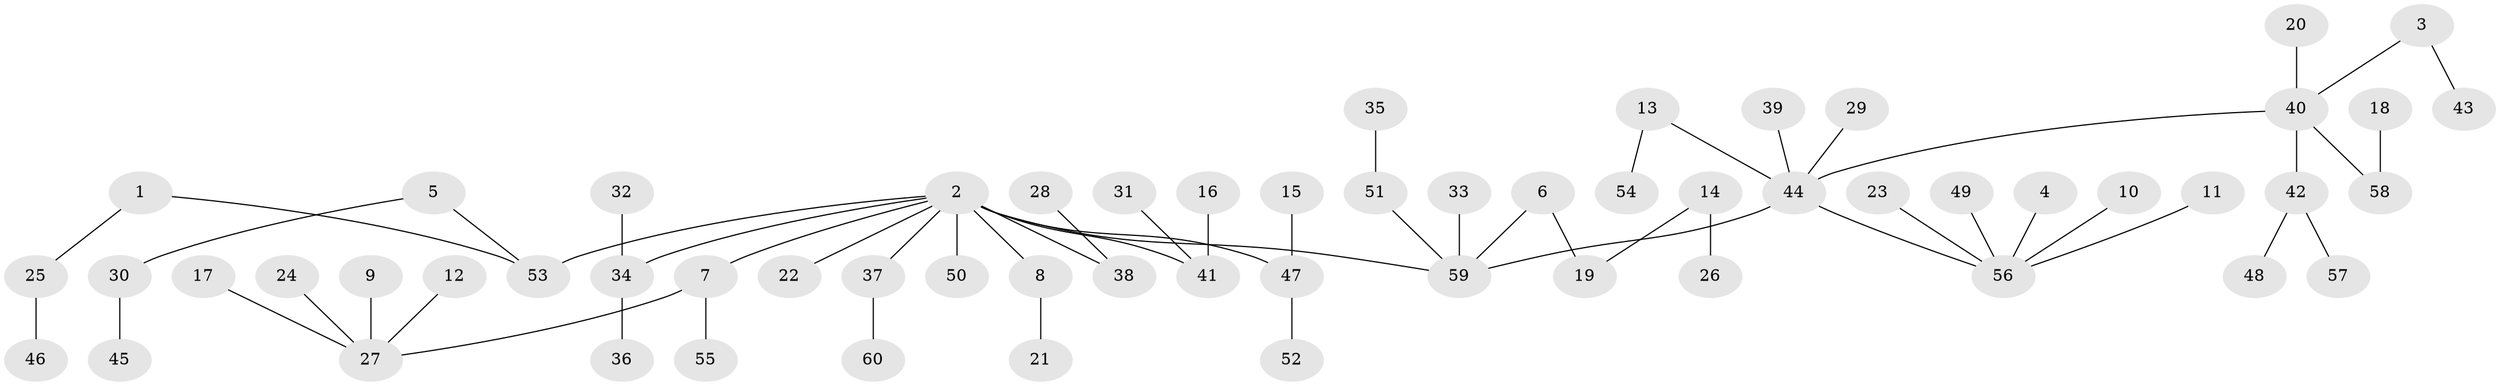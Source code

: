 // original degree distribution, {5: 0.01680672268907563, 6: 0.04201680672268908, 2: 0.2605042016806723, 4: 0.04201680672268908, 3: 0.15966386554621848, 1: 0.4789915966386555}
// Generated by graph-tools (version 1.1) at 2025/50/03/09/25 03:50:25]
// undirected, 60 vertices, 59 edges
graph export_dot {
graph [start="1"]
  node [color=gray90,style=filled];
  1;
  2;
  3;
  4;
  5;
  6;
  7;
  8;
  9;
  10;
  11;
  12;
  13;
  14;
  15;
  16;
  17;
  18;
  19;
  20;
  21;
  22;
  23;
  24;
  25;
  26;
  27;
  28;
  29;
  30;
  31;
  32;
  33;
  34;
  35;
  36;
  37;
  38;
  39;
  40;
  41;
  42;
  43;
  44;
  45;
  46;
  47;
  48;
  49;
  50;
  51;
  52;
  53;
  54;
  55;
  56;
  57;
  58;
  59;
  60;
  1 -- 25 [weight=1.0];
  1 -- 53 [weight=1.0];
  2 -- 7 [weight=1.0];
  2 -- 8 [weight=1.0];
  2 -- 22 [weight=1.0];
  2 -- 34 [weight=1.0];
  2 -- 37 [weight=1.0];
  2 -- 38 [weight=1.0];
  2 -- 41 [weight=1.0];
  2 -- 47 [weight=1.0];
  2 -- 50 [weight=1.0];
  2 -- 53 [weight=1.0];
  2 -- 59 [weight=1.0];
  3 -- 40 [weight=1.0];
  3 -- 43 [weight=1.0];
  4 -- 56 [weight=1.0];
  5 -- 30 [weight=1.0];
  5 -- 53 [weight=1.0];
  6 -- 19 [weight=1.0];
  6 -- 59 [weight=1.0];
  7 -- 27 [weight=1.0];
  7 -- 55 [weight=1.0];
  8 -- 21 [weight=1.0];
  9 -- 27 [weight=1.0];
  10 -- 56 [weight=1.0];
  11 -- 56 [weight=1.0];
  12 -- 27 [weight=1.0];
  13 -- 44 [weight=1.0];
  13 -- 54 [weight=1.0];
  14 -- 19 [weight=1.0];
  14 -- 26 [weight=1.0];
  15 -- 47 [weight=1.0];
  16 -- 41 [weight=1.0];
  17 -- 27 [weight=1.0];
  18 -- 58 [weight=1.0];
  20 -- 40 [weight=1.0];
  23 -- 56 [weight=1.0];
  24 -- 27 [weight=1.0];
  25 -- 46 [weight=1.0];
  28 -- 38 [weight=1.0];
  29 -- 44 [weight=1.0];
  30 -- 45 [weight=1.0];
  31 -- 41 [weight=1.0];
  32 -- 34 [weight=1.0];
  33 -- 59 [weight=1.0];
  34 -- 36 [weight=1.0];
  35 -- 51 [weight=1.0];
  37 -- 60 [weight=1.0];
  39 -- 44 [weight=1.0];
  40 -- 42 [weight=1.0];
  40 -- 44 [weight=1.0];
  40 -- 58 [weight=1.0];
  42 -- 48 [weight=1.0];
  42 -- 57 [weight=1.0];
  44 -- 56 [weight=1.0];
  44 -- 59 [weight=1.0];
  47 -- 52 [weight=1.0];
  49 -- 56 [weight=1.0];
  51 -- 59 [weight=1.0];
}

